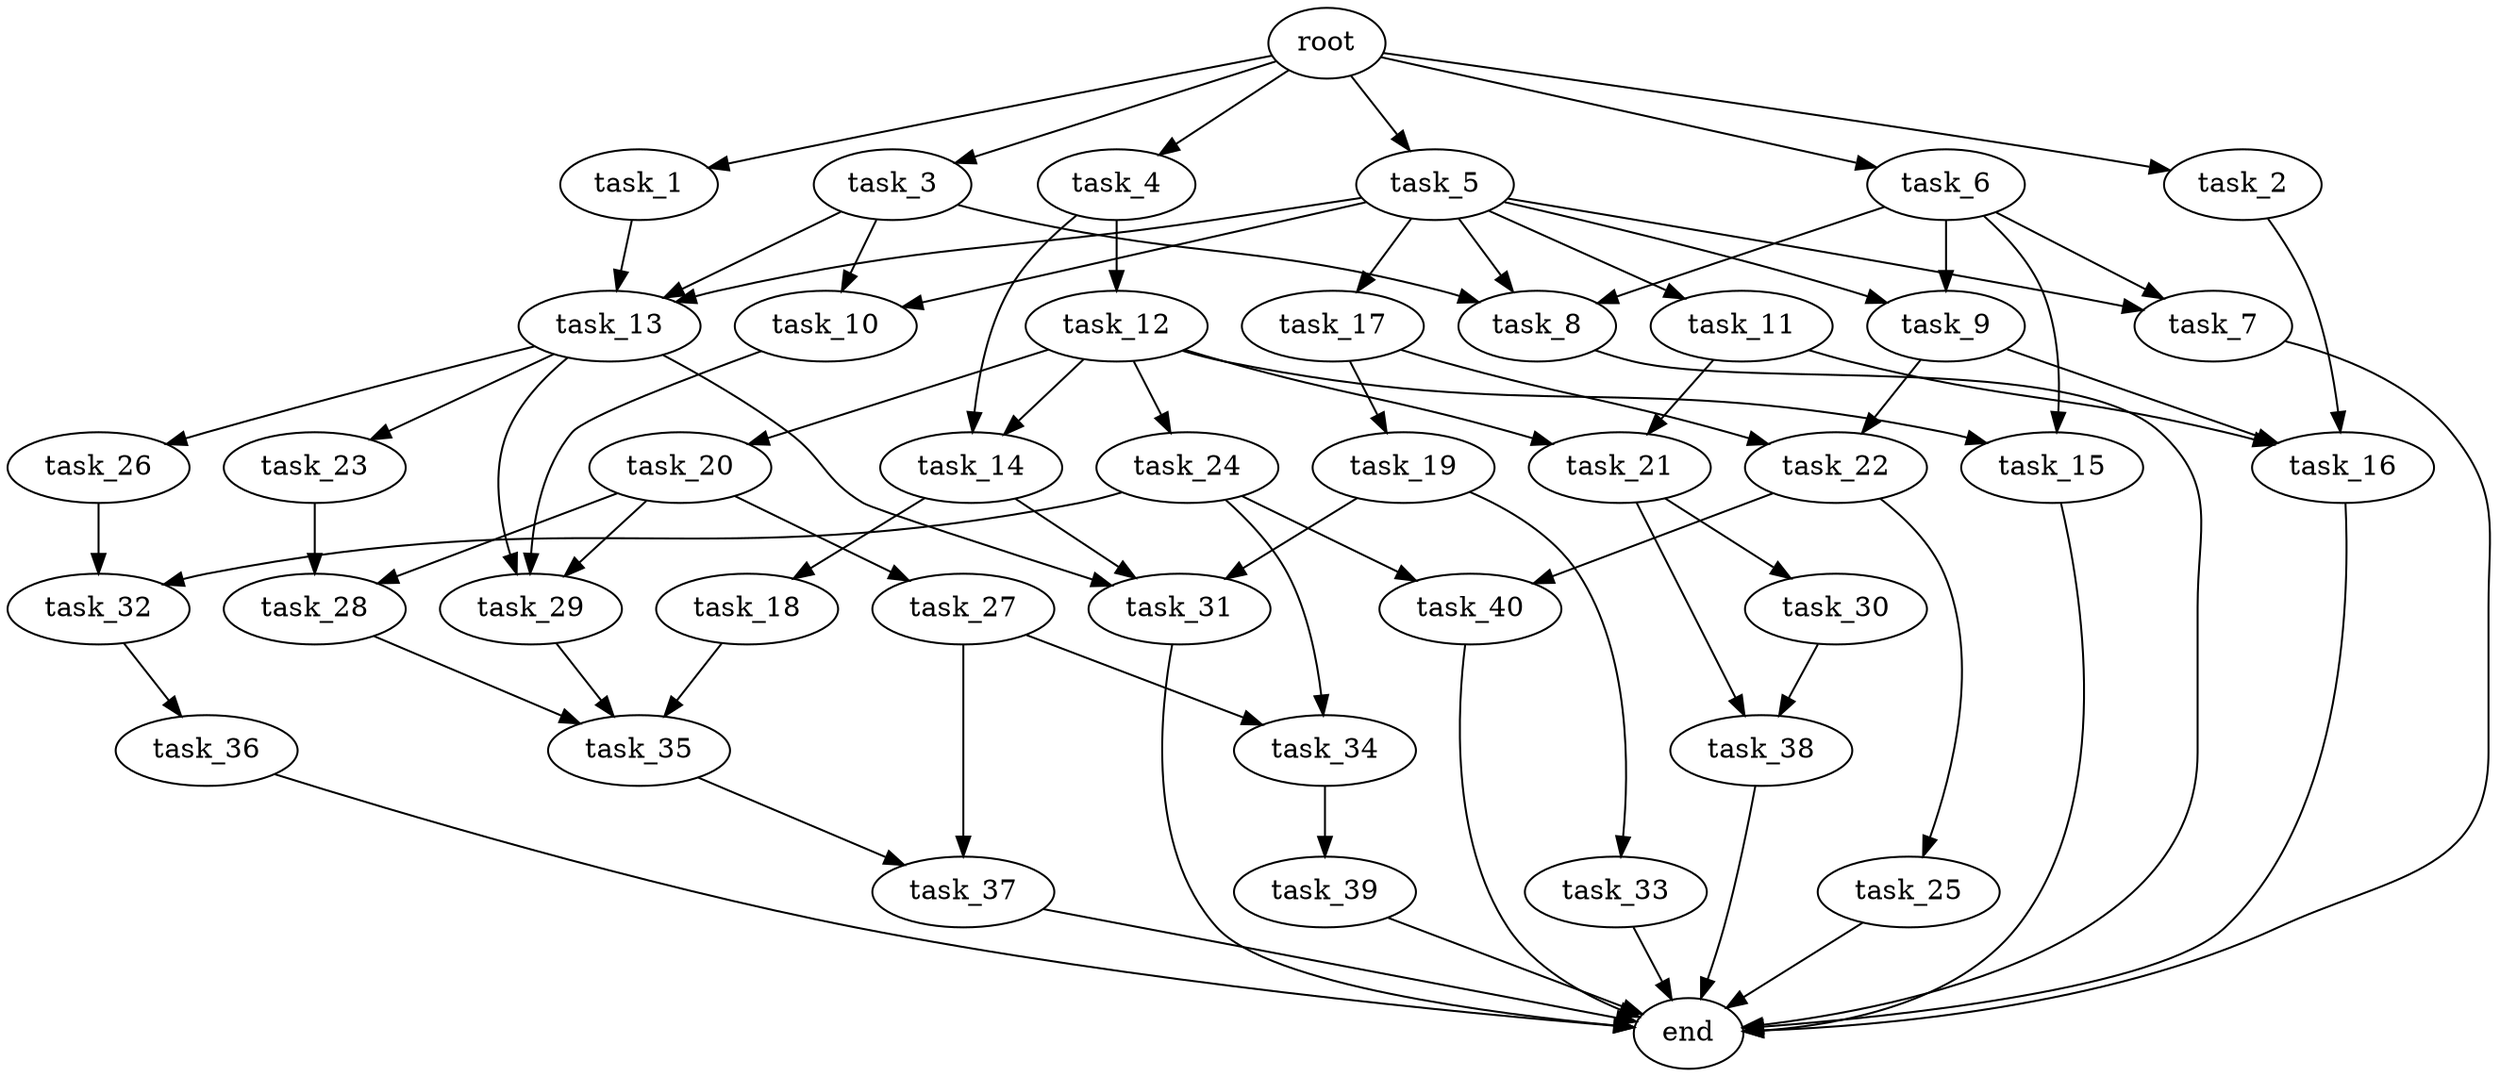 digraph G {
  root [size="0.000000e+00"];
  task_1 [size="6.723685e+08"];
  task_2 [size="6.591557e+09"];
  task_3 [size="8.822798e+09"];
  task_4 [size="8.721921e+08"];
  task_5 [size="3.728297e+09"];
  task_6 [size="5.175774e+09"];
  task_7 [size="6.089679e+09"];
  task_8 [size="3.365471e+08"];
  task_9 [size="5.990449e+08"];
  task_10 [size="4.528662e+09"];
  task_11 [size="9.245104e+09"];
  task_12 [size="1.670205e+09"];
  task_13 [size="8.431390e+09"];
  task_14 [size="1.119186e+08"];
  task_15 [size="5.170715e+09"];
  task_16 [size="3.345881e+09"];
  task_17 [size="6.975346e+09"];
  task_18 [size="6.498471e+09"];
  task_19 [size="8.376442e+09"];
  task_20 [size="3.851202e+09"];
  task_21 [size="2.901269e+09"];
  task_22 [size="2.362643e+09"];
  task_23 [size="4.119563e+09"];
  task_24 [size="8.823142e+09"];
  task_25 [size="3.336287e+08"];
  task_26 [size="8.994353e+09"];
  task_27 [size="2.279708e+09"];
  task_28 [size="2.480539e+09"];
  task_29 [size="2.670824e+09"];
  task_30 [size="4.248633e+09"];
  task_31 [size="5.092451e+09"];
  task_32 [size="2.113529e+09"];
  task_33 [size="3.964184e+09"];
  task_34 [size="6.446477e+09"];
  task_35 [size="6.659053e+09"];
  task_36 [size="2.235094e+08"];
  task_37 [size="4.046111e+09"];
  task_38 [size="7.008730e+09"];
  task_39 [size="8.876753e+09"];
  task_40 [size="1.203307e+09"];
  end [size="0.000000e+00"];

  root -> task_1 [size="1.000000e-12"];
  root -> task_2 [size="1.000000e-12"];
  root -> task_3 [size="1.000000e-12"];
  root -> task_4 [size="1.000000e-12"];
  root -> task_5 [size="1.000000e-12"];
  root -> task_6 [size="1.000000e-12"];
  task_1 -> task_13 [size="2.810463e+08"];
  task_2 -> task_16 [size="1.115294e+08"];
  task_3 -> task_8 [size="1.121824e+07"];
  task_3 -> task_10 [size="2.264331e+08"];
  task_3 -> task_13 [size="2.810463e+08"];
  task_4 -> task_12 [size="1.670205e+08"];
  task_4 -> task_14 [size="5.595932e+06"];
  task_5 -> task_7 [size="3.044839e+08"];
  task_5 -> task_8 [size="1.121824e+07"];
  task_5 -> task_9 [size="2.995224e+07"];
  task_5 -> task_10 [size="2.264331e+08"];
  task_5 -> task_11 [size="9.245104e+08"];
  task_5 -> task_13 [size="2.810463e+08"];
  task_5 -> task_17 [size="6.975346e+08"];
  task_6 -> task_7 [size="3.044839e+08"];
  task_6 -> task_8 [size="1.121824e+07"];
  task_6 -> task_9 [size="2.995224e+07"];
  task_6 -> task_15 [size="2.585357e+08"];
  task_7 -> end [size="1.000000e-12"];
  task_8 -> end [size="1.000000e-12"];
  task_9 -> task_16 [size="1.115294e+08"];
  task_9 -> task_22 [size="1.181321e+08"];
  task_10 -> task_29 [size="8.902745e+07"];
  task_11 -> task_16 [size="1.115294e+08"];
  task_11 -> task_21 [size="1.450635e+08"];
  task_12 -> task_14 [size="5.595932e+06"];
  task_12 -> task_15 [size="2.585357e+08"];
  task_12 -> task_20 [size="3.851202e+08"];
  task_12 -> task_21 [size="1.450635e+08"];
  task_12 -> task_24 [size="8.823142e+08"];
  task_13 -> task_23 [size="4.119563e+08"];
  task_13 -> task_26 [size="8.994353e+08"];
  task_13 -> task_29 [size="8.902745e+07"];
  task_13 -> task_31 [size="1.697484e+08"];
  task_14 -> task_18 [size="6.498471e+08"];
  task_14 -> task_31 [size="1.697484e+08"];
  task_15 -> end [size="1.000000e-12"];
  task_16 -> end [size="1.000000e-12"];
  task_17 -> task_19 [size="8.376442e+08"];
  task_17 -> task_22 [size="1.181321e+08"];
  task_18 -> task_35 [size="2.219684e+08"];
  task_19 -> task_31 [size="1.697484e+08"];
  task_19 -> task_33 [size="3.964184e+08"];
  task_20 -> task_27 [size="2.279708e+08"];
  task_20 -> task_28 [size="1.240269e+08"];
  task_20 -> task_29 [size="8.902745e+07"];
  task_21 -> task_30 [size="4.248633e+08"];
  task_21 -> task_38 [size="3.504365e+08"];
  task_22 -> task_25 [size="3.336287e+07"];
  task_22 -> task_40 [size="6.016537e+07"];
  task_23 -> task_28 [size="1.240269e+08"];
  task_24 -> task_32 [size="1.056765e+08"];
  task_24 -> task_34 [size="3.223238e+08"];
  task_24 -> task_40 [size="6.016537e+07"];
  task_25 -> end [size="1.000000e-12"];
  task_26 -> task_32 [size="1.056765e+08"];
  task_27 -> task_34 [size="3.223238e+08"];
  task_27 -> task_37 [size="2.023055e+08"];
  task_28 -> task_35 [size="2.219684e+08"];
  task_29 -> task_35 [size="2.219684e+08"];
  task_30 -> task_38 [size="3.504365e+08"];
  task_31 -> end [size="1.000000e-12"];
  task_32 -> task_36 [size="2.235094e+07"];
  task_33 -> end [size="1.000000e-12"];
  task_34 -> task_39 [size="8.876753e+08"];
  task_35 -> task_37 [size="2.023055e+08"];
  task_36 -> end [size="1.000000e-12"];
  task_37 -> end [size="1.000000e-12"];
  task_38 -> end [size="1.000000e-12"];
  task_39 -> end [size="1.000000e-12"];
  task_40 -> end [size="1.000000e-12"];
}
